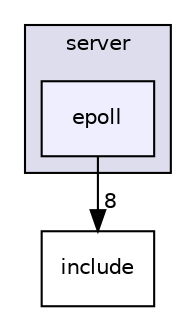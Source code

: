 digraph "/home/runner/work/OPIChat/OPIChat/src/server/epoll" {
  compound=true
  node [ fontsize="10", fontname="Helvetica"];
  edge [ labelfontsize="10", labelfontname="Helvetica"];
  subgraph clusterdir_075bb3ff235063c77951cd176d15a741 {
    graph [ bgcolor="#ddddee", pencolor="black", label="server" fontname="Helvetica", fontsize="10", URL="dir_075bb3ff235063c77951cd176d15a741.html"]
  dir_a637624275a24b07e6978a026c6894ab [shape=box, label="epoll", style="filled", fillcolor="#eeeeff", pencolor="black", URL="dir_a637624275a24b07e6978a026c6894ab.html"];
  }
  dir_d44c64559bbebec7f509842c48db8b23 [shape=box label="include" URL="dir_d44c64559bbebec7f509842c48db8b23.html"];
  dir_a637624275a24b07e6978a026c6894ab->dir_d44c64559bbebec7f509842c48db8b23 [headlabel="8", labeldistance=1.5 headhref="dir_000012_000007.html"];
}
